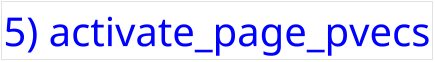 @startuml

skinparam ComponentStyle rectangle
hide stereotype
scale 1/5

skinparam Component {
    FontSize 200
    FontColor Blue
    BorderThickness 0
    BackgroundColor transparent
}

component cp [
5) activate_page_pvecs
]
@enduml
